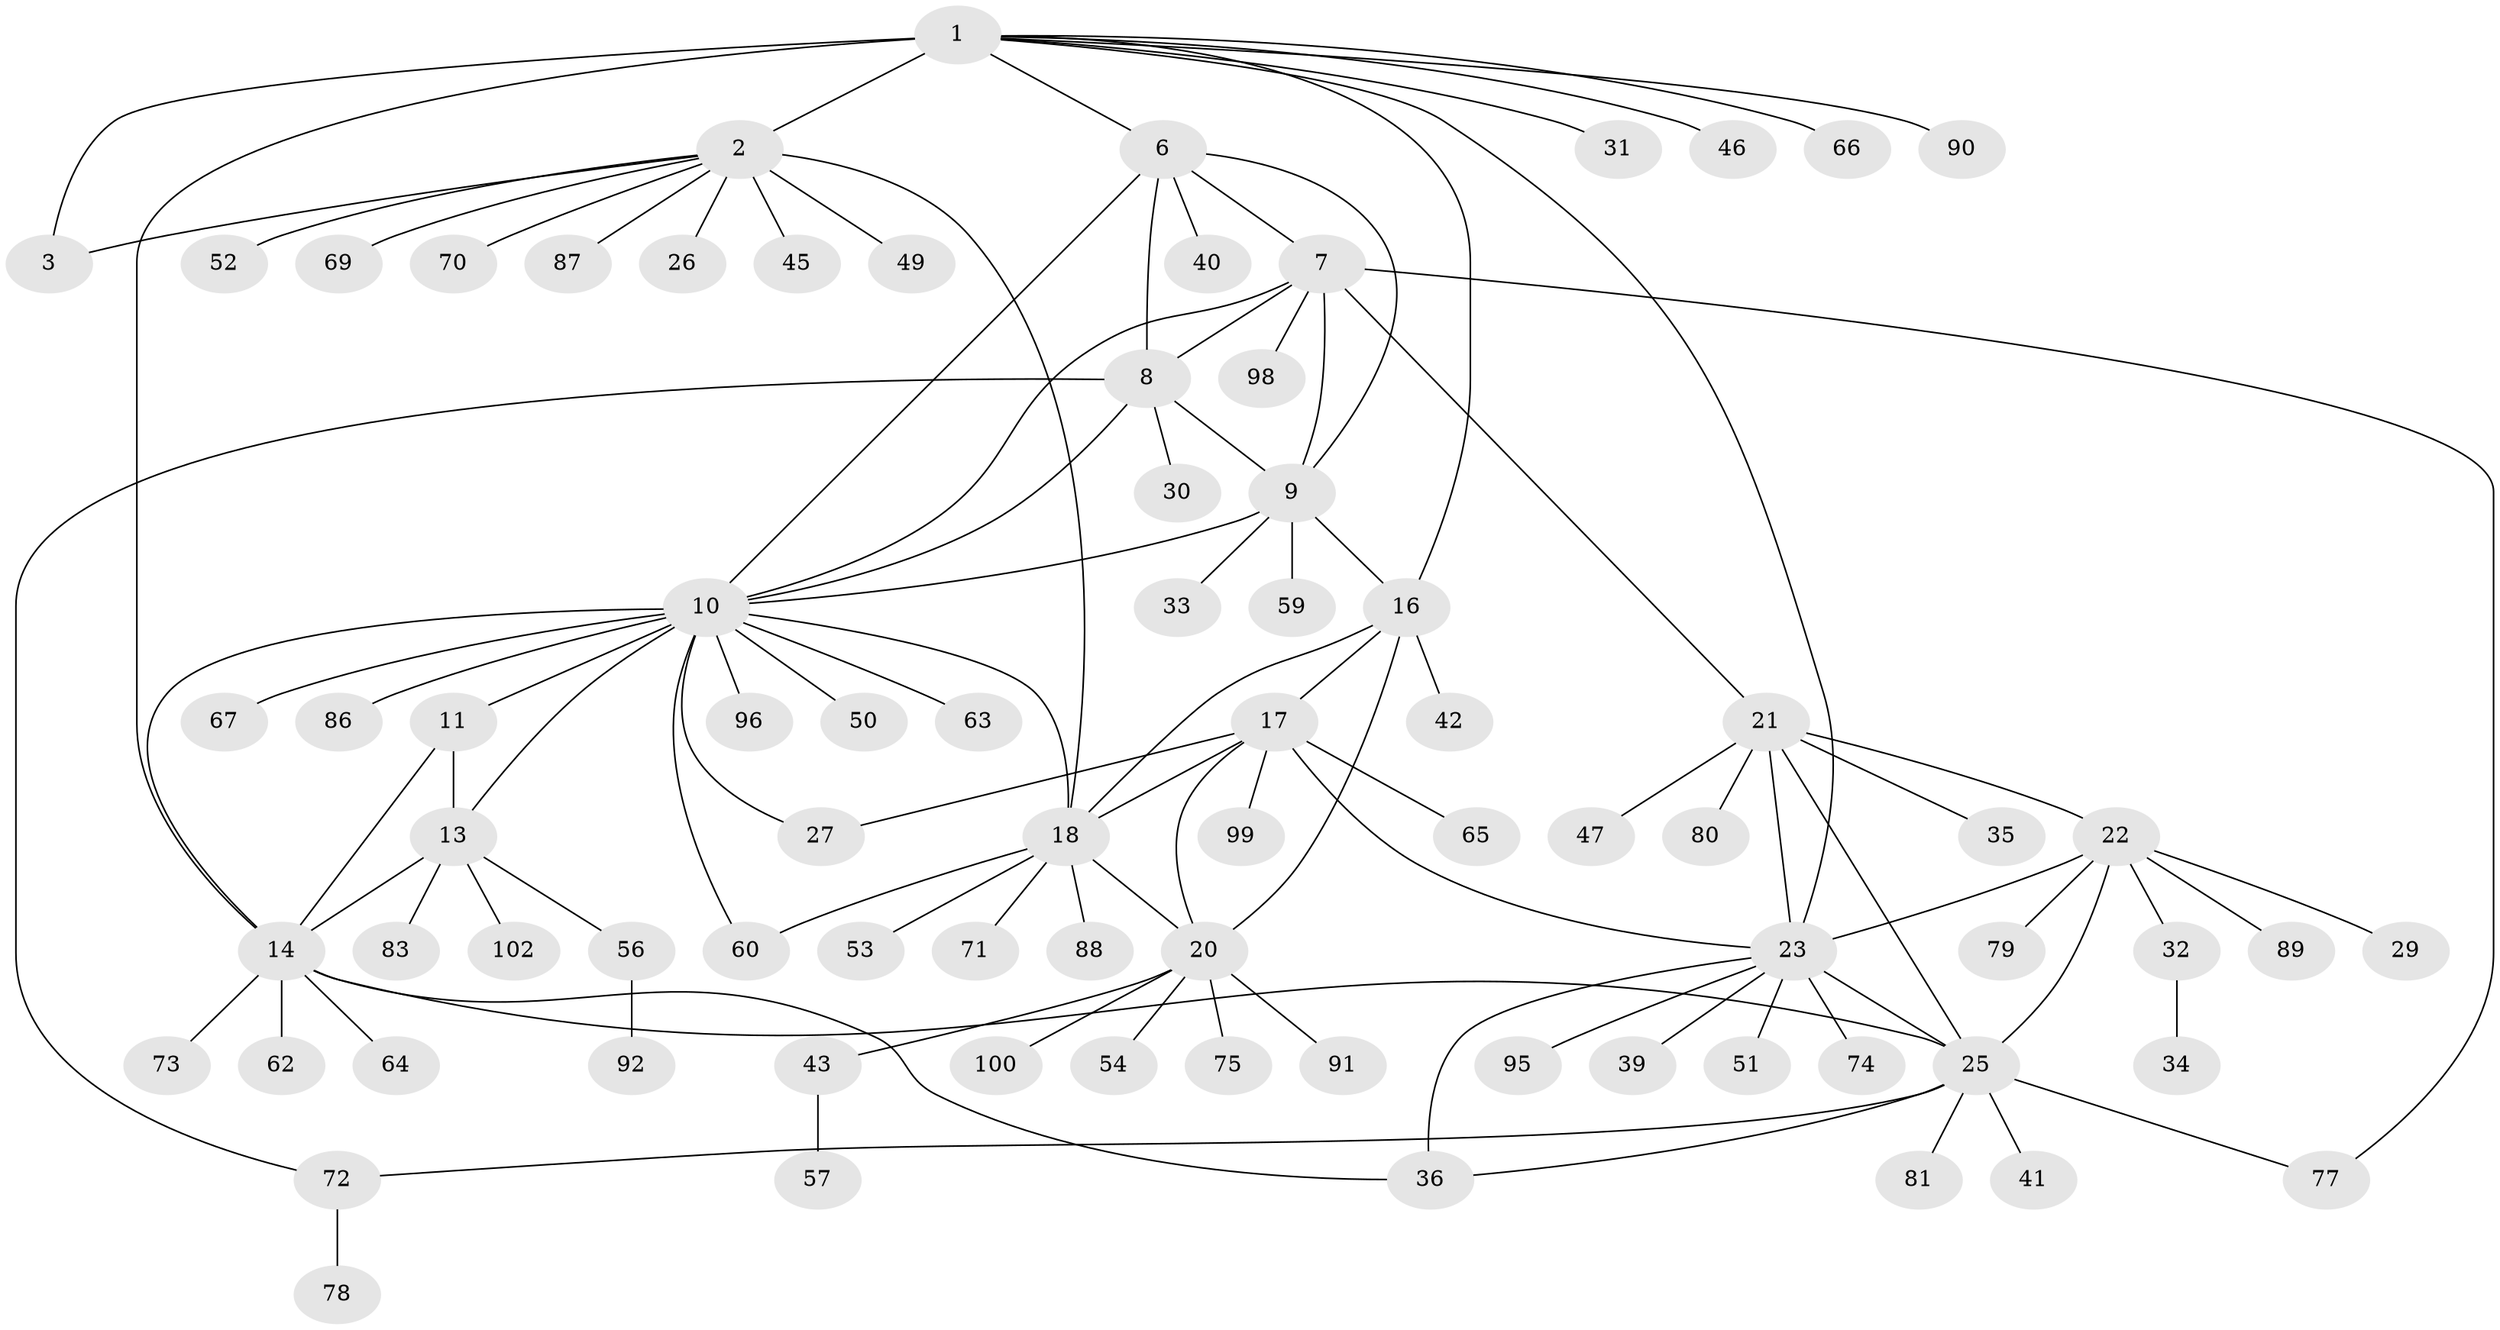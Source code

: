 // Generated by graph-tools (version 1.1) at 2025/24/03/03/25 07:24:16]
// undirected, 79 vertices, 107 edges
graph export_dot {
graph [start="1"]
  node [color=gray90,style=filled];
  1 [super="+4"];
  2 [super="+5"];
  3 [super="+68"];
  6 [super="+55"];
  7 [super="+48"];
  8 [super="+44"];
  9 [super="+38"];
  10 [super="+12"];
  11 [super="+37"];
  13 [super="+61"];
  14 [super="+15"];
  16 [super="+94"];
  17 [super="+84"];
  18 [super="+19"];
  20 [super="+76"];
  21 [super="+103"];
  22 [super="+28"];
  23 [super="+24"];
  25 [super="+82"];
  26;
  27;
  29;
  30;
  31;
  32;
  33;
  34;
  35;
  36;
  39 [super="+85"];
  40;
  41;
  42;
  43;
  45;
  46 [super="+58"];
  47;
  49 [super="+93"];
  50;
  51;
  52;
  53;
  54;
  56;
  57;
  59;
  60;
  62;
  63;
  64;
  65;
  66;
  67;
  69;
  70;
  71;
  72;
  73 [super="+97"];
  74;
  75;
  77;
  78;
  79;
  80;
  81;
  83;
  86;
  87;
  88;
  89;
  90;
  91;
  92 [super="+101"];
  95;
  96;
  98;
  99;
  100;
  102;
  1 -- 2 [weight=4];
  1 -- 3 [weight=2];
  1 -- 23;
  1 -- 90;
  1 -- 66;
  1 -- 6;
  1 -- 46;
  1 -- 14;
  1 -- 16;
  1 -- 31;
  2 -- 3 [weight=2];
  2 -- 18;
  2 -- 52;
  2 -- 69;
  2 -- 70;
  2 -- 87;
  2 -- 49;
  2 -- 26;
  2 -- 45;
  6 -- 7;
  6 -- 8;
  6 -- 9;
  6 -- 10;
  6 -- 40;
  7 -- 8;
  7 -- 9;
  7 -- 10;
  7 -- 21;
  7 -- 98;
  7 -- 77;
  8 -- 9;
  8 -- 10;
  8 -- 30;
  8 -- 72;
  9 -- 10;
  9 -- 16;
  9 -- 33;
  9 -- 59;
  10 -- 50;
  10 -- 63;
  10 -- 67;
  10 -- 86;
  10 -- 96;
  10 -- 11;
  10 -- 13;
  10 -- 14 [weight=2];
  10 -- 27;
  10 -- 60;
  10 -- 18;
  11 -- 13;
  11 -- 14 [weight=2];
  13 -- 14 [weight=2];
  13 -- 56;
  13 -- 83;
  13 -- 102;
  14 -- 64;
  14 -- 36;
  14 -- 73;
  14 -- 25;
  14 -- 62;
  16 -- 17;
  16 -- 18 [weight=2];
  16 -- 20;
  16 -- 42;
  17 -- 18 [weight=2];
  17 -- 20;
  17 -- 23 [weight=2];
  17 -- 27;
  17 -- 65;
  17 -- 99;
  18 -- 20 [weight=2];
  18 -- 71;
  18 -- 53;
  18 -- 88;
  18 -- 60;
  20 -- 43;
  20 -- 54;
  20 -- 75;
  20 -- 91;
  20 -- 100;
  21 -- 22;
  21 -- 23 [weight=2];
  21 -- 25;
  21 -- 35;
  21 -- 47;
  21 -- 80;
  22 -- 23 [weight=2];
  22 -- 25;
  22 -- 29;
  22 -- 32;
  22 -- 79;
  22 -- 89;
  23 -- 25 [weight=2];
  23 -- 36;
  23 -- 39;
  23 -- 51;
  23 -- 74;
  23 -- 95;
  25 -- 41;
  25 -- 72;
  25 -- 77;
  25 -- 81;
  25 -- 36;
  32 -- 34;
  43 -- 57;
  56 -- 92;
  72 -- 78;
}
